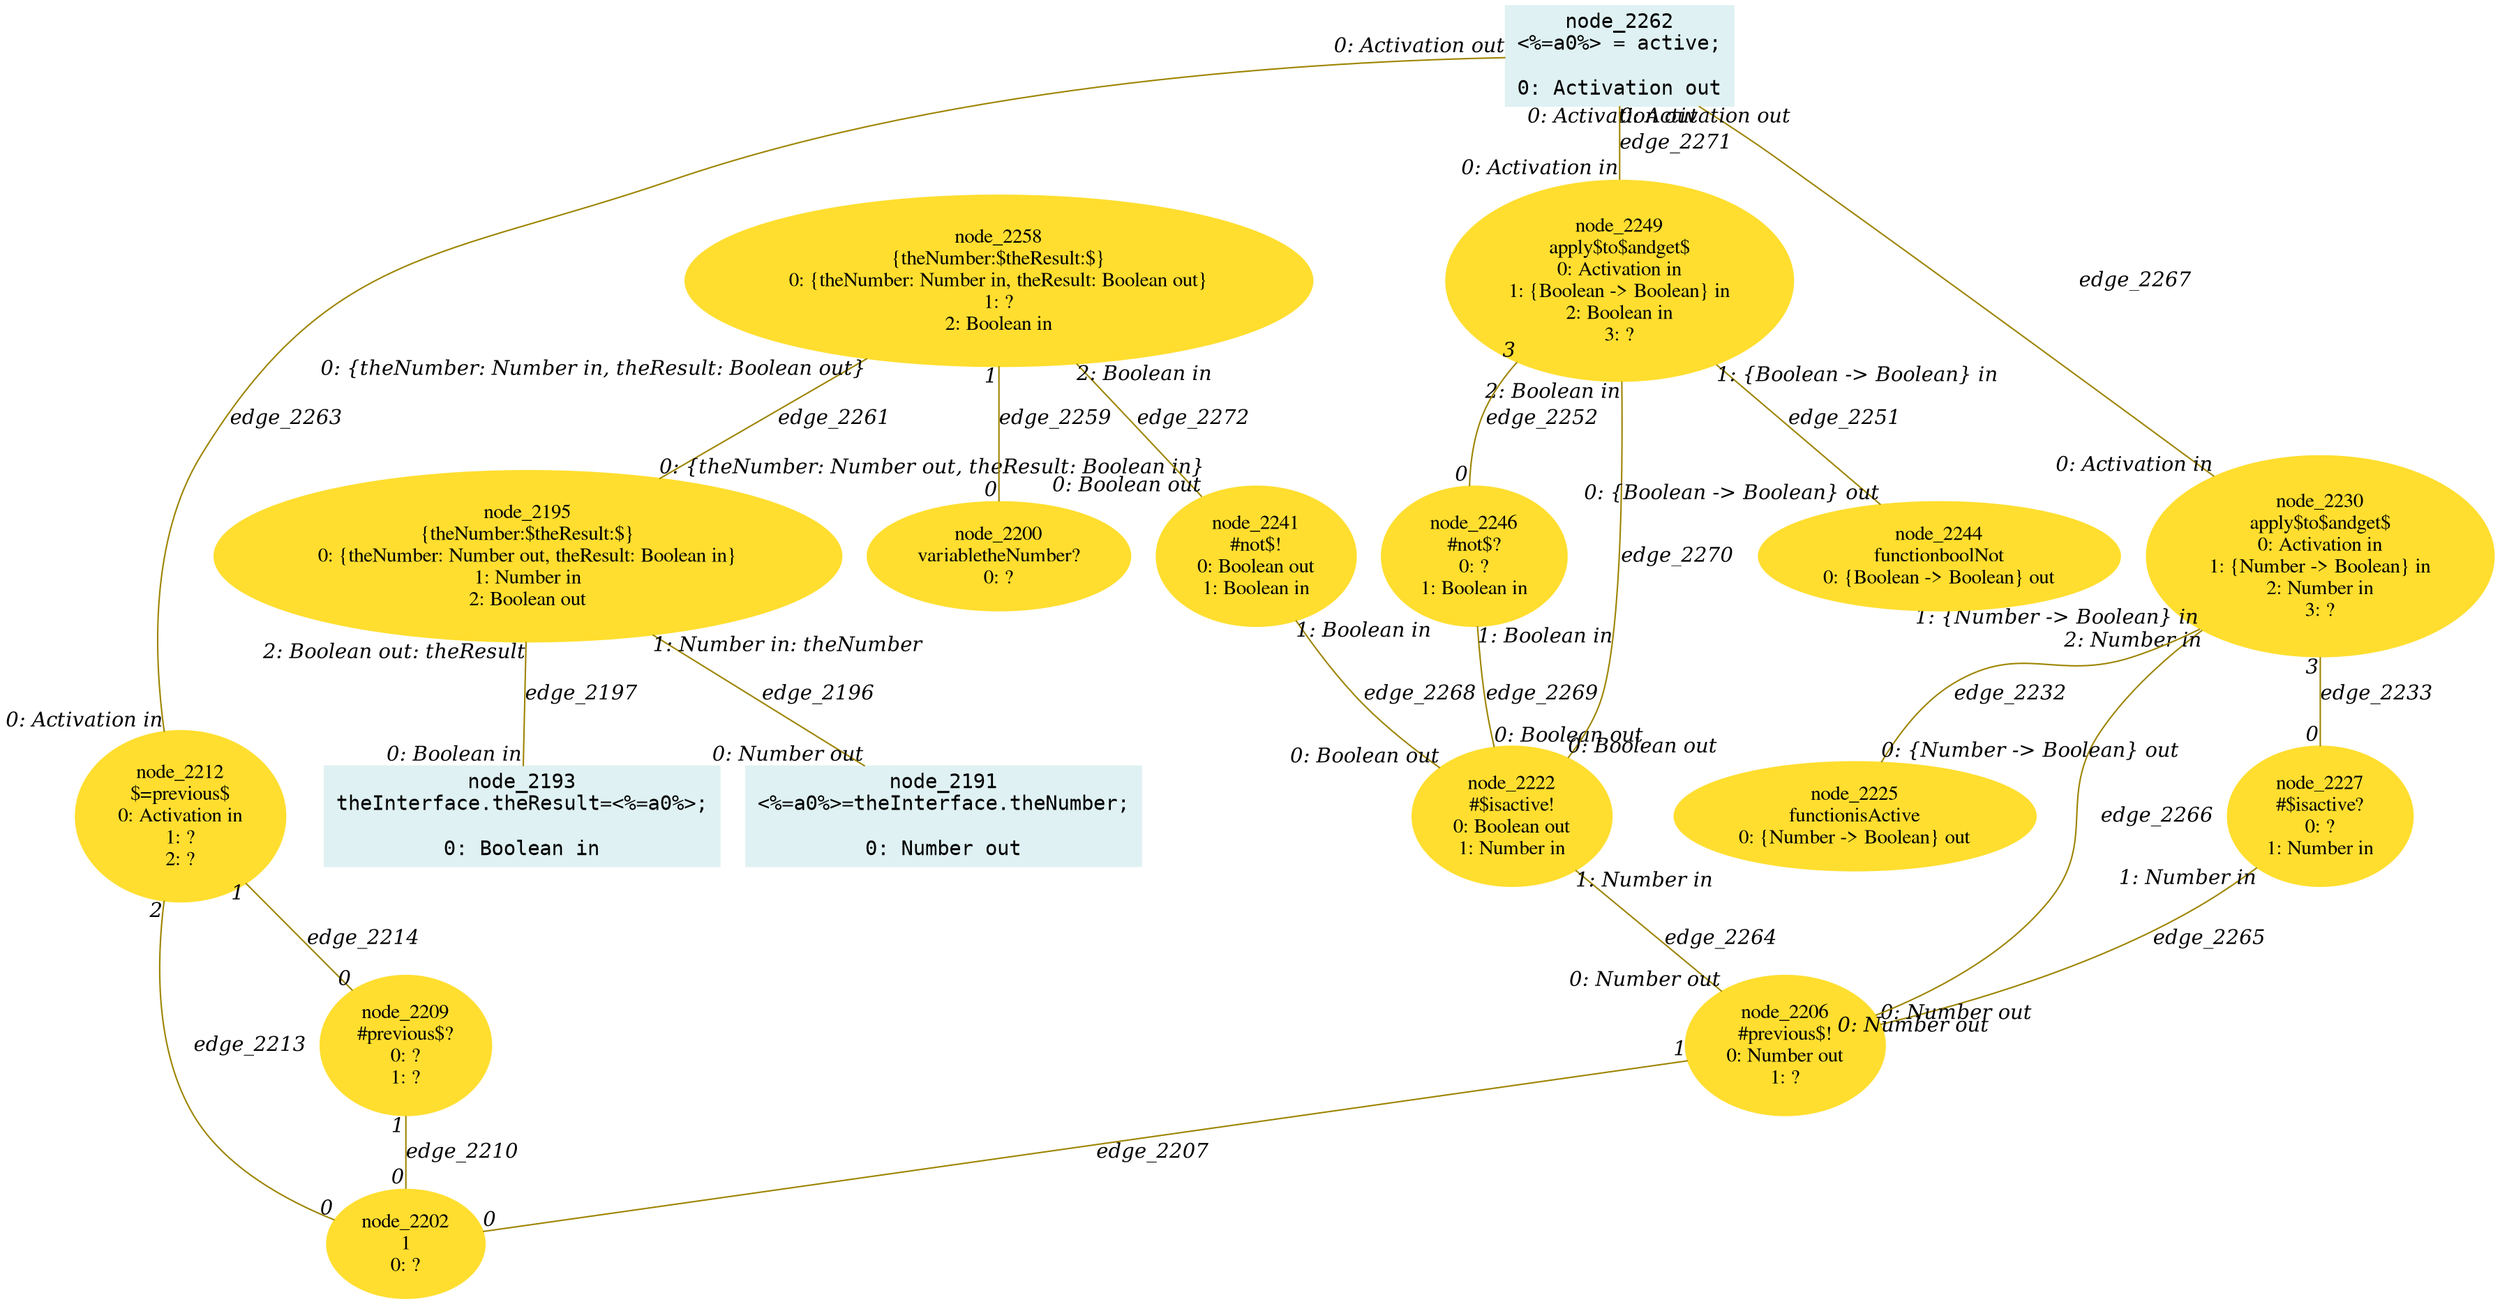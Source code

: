 digraph g{node_2191 [shape="box", style="filled", color="#dff1f2", fontname="Courier", label="node_2191
<%=a0%>=theInterface.theNumber;

0: Number out" ]
node_2193 [shape="box", style="filled", color="#dff1f2", fontname="Courier", label="node_2193
theInterface.theResult=<%=a0%>;

0: Boolean in" ]
node_2195 [shape="ellipse", style="filled", color="#ffde2f", fontname="Times", label="node_2195
{theNumber:$theResult:$}
0: {theNumber: Number out, theResult: Boolean in}
1: Number in
2: Boolean out" ]
node_2200 [shape="ellipse", style="filled", color="#ffde2f", fontname="Times", label="node_2200
variabletheNumber?
0: ?" ]
node_2202 [shape="ellipse", style="filled", color="#ffde2f", fontname="Times", label="node_2202
1
0: ?" ]
node_2206 [shape="ellipse", style="filled", color="#ffde2f", fontname="Times", label="node_2206
#previous$!
0: Number out
1: ?" ]
node_2209 [shape="ellipse", style="filled", color="#ffde2f", fontname="Times", label="node_2209
#previous$?
0: ?
1: ?" ]
node_2212 [shape="ellipse", style="filled", color="#ffde2f", fontname="Times", label="node_2212
$=previous$
0: Activation in
1: ?
2: ?" ]
node_2222 [shape="ellipse", style="filled", color="#ffde2f", fontname="Times", label="node_2222
#$isactive!
0: Boolean out
1: Number in" ]
node_2225 [shape="ellipse", style="filled", color="#ffde2f", fontname="Times", label="node_2225
functionisActive
0: {Number -> Boolean} out" ]
node_2227 [shape="ellipse", style="filled", color="#ffde2f", fontname="Times", label="node_2227
#$isactive?
0: ?
1: Number in" ]
node_2230 [shape="ellipse", style="filled", color="#ffde2f", fontname="Times", label="node_2230
apply$to$andget$
0: Activation in
1: {Number -> Boolean} in
2: Number in
3: ?" ]
node_2241 [shape="ellipse", style="filled", color="#ffde2f", fontname="Times", label="node_2241
#not$!
0: Boolean out
1: Boolean in" ]
node_2244 [shape="ellipse", style="filled", color="#ffde2f", fontname="Times", label="node_2244
functionboolNot
0: {Boolean -> Boolean} out" ]
node_2246 [shape="ellipse", style="filled", color="#ffde2f", fontname="Times", label="node_2246
#not$?
0: ?
1: Boolean in" ]
node_2249 [shape="ellipse", style="filled", color="#ffde2f", fontname="Times", label="node_2249
apply$to$andget$
0: Activation in
1: {Boolean -> Boolean} in
2: Boolean in
3: ?" ]
node_2258 [shape="ellipse", style="filled", color="#ffde2f", fontname="Times", label="node_2258
{theNumber:$theResult:$}
0: {theNumber: Number in, theResult: Boolean out}
1: ?
2: Boolean in" ]
node_2262 [shape="box", style="filled", color="#dff1f2", fontname="Courier", label="node_2262
<%=a0%> = active;

0: Activation out" ]
node_2195 -> node_2191 [dir=none, arrowHead=none, fontname="Times-Italic", arrowsize=1, color="#9d8400", label="edge_2196",  headlabel="0: Number out", taillabel="1: Number in: theNumber" ]
node_2195 -> node_2193 [dir=none, arrowHead=none, fontname="Times-Italic", arrowsize=1, color="#9d8400", label="edge_2197",  headlabel="0: Boolean in", taillabel="2: Boolean out: theResult" ]
node_2206 -> node_2202 [dir=none, arrowHead=none, fontname="Times-Italic", arrowsize=1, color="#9d8400", label="edge_2207",  headlabel="0", taillabel="1" ]
node_2209 -> node_2202 [dir=none, arrowHead=none, fontname="Times-Italic", arrowsize=1, color="#9d8400", label="edge_2210",  headlabel="0", taillabel="1" ]
node_2212 -> node_2202 [dir=none, arrowHead=none, fontname="Times-Italic", arrowsize=1, color="#9d8400", label="edge_2213",  headlabel="0", taillabel="2" ]
node_2212 -> node_2209 [dir=none, arrowHead=none, fontname="Times-Italic", arrowsize=1, color="#9d8400", label="edge_2214",  headlabel="0", taillabel="1" ]
node_2230 -> node_2225 [dir=none, arrowHead=none, fontname="Times-Italic", arrowsize=1, color="#9d8400", label="edge_2232",  headlabel="0: {Number -> Boolean} out", taillabel="1: {Number -> Boolean} in" ]
node_2230 -> node_2227 [dir=none, arrowHead=none, fontname="Times-Italic", arrowsize=1, color="#9d8400", label="edge_2233",  headlabel="0", taillabel="3" ]
node_2249 -> node_2244 [dir=none, arrowHead=none, fontname="Times-Italic", arrowsize=1, color="#9d8400", label="edge_2251",  headlabel="0: {Boolean -> Boolean} out", taillabel="1: {Boolean -> Boolean} in" ]
node_2249 -> node_2246 [dir=none, arrowHead=none, fontname="Times-Italic", arrowsize=1, color="#9d8400", label="edge_2252",  headlabel="0", taillabel="3" ]
node_2258 -> node_2200 [dir=none, arrowHead=none, fontname="Times-Italic", arrowsize=1, color="#9d8400", label="edge_2259",  headlabel="0", taillabel="1" ]
node_2258 -> node_2195 [dir=none, arrowHead=none, fontname="Times-Italic", arrowsize=1, color="#9d8400", label="edge_2261",  headlabel="0: {theNumber: Number out, theResult: Boolean in}", taillabel="0: {theNumber: Number in, theResult: Boolean out}" ]
node_2262 -> node_2212 [dir=none, arrowHead=none, fontname="Times-Italic", arrowsize=1, color="#9d8400", label="edge_2263",  headlabel="0: Activation in", taillabel="0: Activation out" ]
node_2222 -> node_2206 [dir=none, arrowHead=none, fontname="Times-Italic", arrowsize=1, color="#9d8400", label="edge_2264",  headlabel="0: Number out", taillabel="1: Number in" ]
node_2227 -> node_2206 [dir=none, arrowHead=none, fontname="Times-Italic", arrowsize=1, color="#9d8400", label="edge_2265",  headlabel="0: Number out", taillabel="1: Number in" ]
node_2230 -> node_2206 [dir=none, arrowHead=none, fontname="Times-Italic", arrowsize=1, color="#9d8400", label="edge_2266",  headlabel="0: Number out", taillabel="2: Number in" ]
node_2262 -> node_2230 [dir=none, arrowHead=none, fontname="Times-Italic", arrowsize=1, color="#9d8400", label="edge_2267",  headlabel="0: Activation in", taillabel="0: Activation out" ]
node_2241 -> node_2222 [dir=none, arrowHead=none, fontname="Times-Italic", arrowsize=1, color="#9d8400", label="edge_2268",  headlabel="0: Boolean out", taillabel="1: Boolean in" ]
node_2246 -> node_2222 [dir=none, arrowHead=none, fontname="Times-Italic", arrowsize=1, color="#9d8400", label="edge_2269",  headlabel="0: Boolean out", taillabel="1: Boolean in" ]
node_2249 -> node_2222 [dir=none, arrowHead=none, fontname="Times-Italic", arrowsize=1, color="#9d8400", label="edge_2270",  headlabel="0: Boolean out", taillabel="2: Boolean in" ]
node_2262 -> node_2249 [dir=none, arrowHead=none, fontname="Times-Italic", arrowsize=1, color="#9d8400", label="edge_2271",  headlabel="0: Activation in", taillabel="0: Activation out" ]
node_2258 -> node_2241 [dir=none, arrowHead=none, fontname="Times-Italic", arrowsize=1, color="#9d8400", label="edge_2272",  headlabel="0: Boolean out", taillabel="2: Boolean in" ]
}